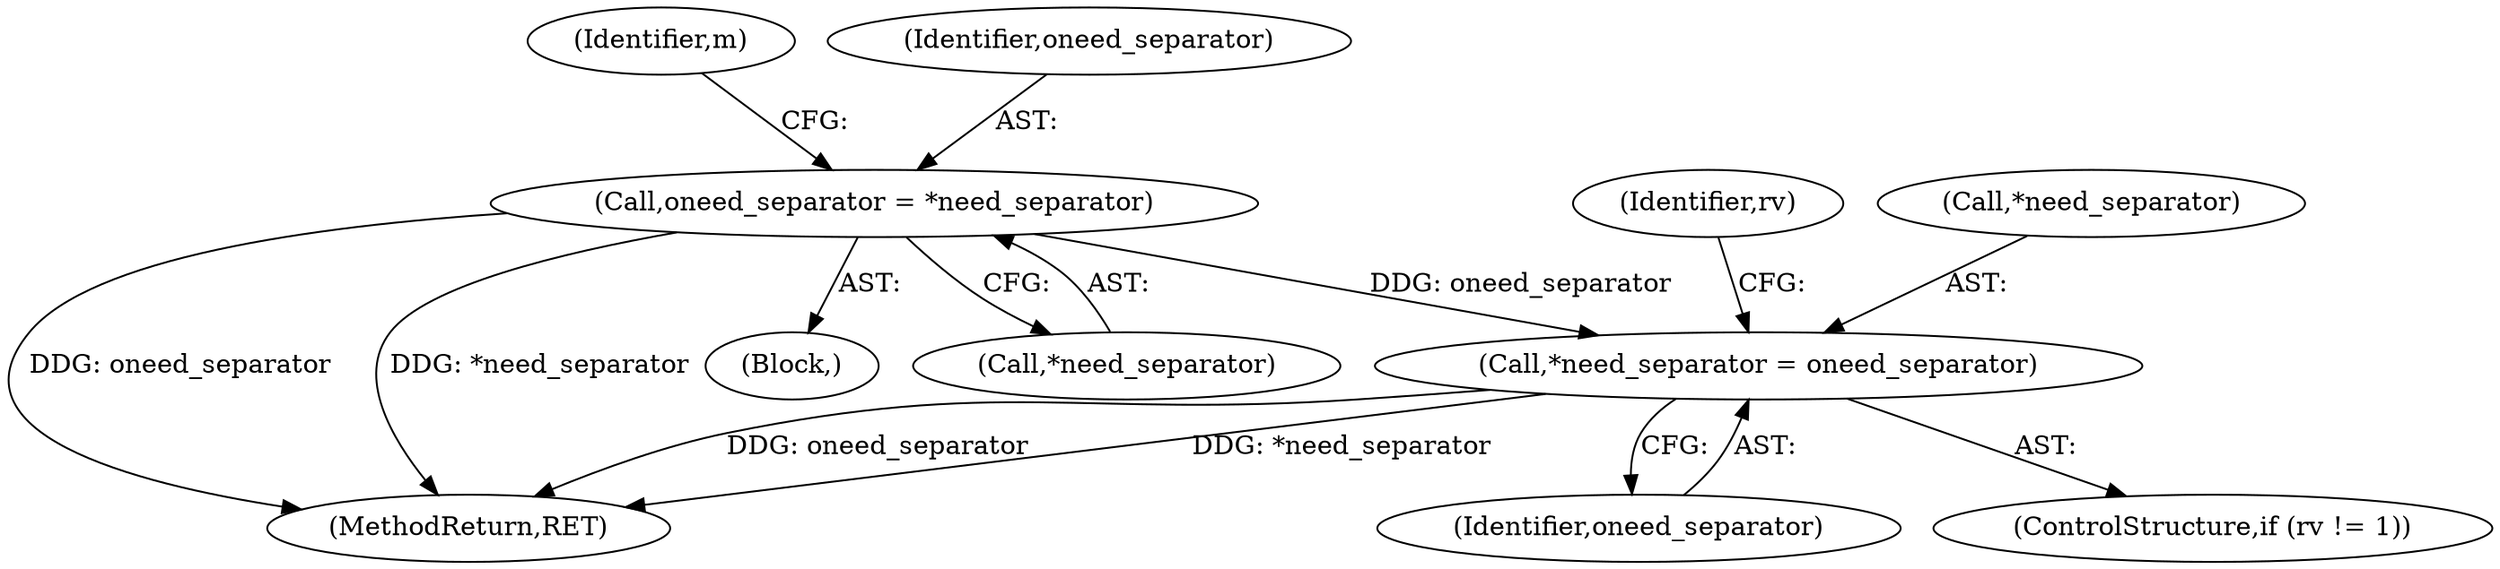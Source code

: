 digraph "0_file_4a284c89d6ef11aca34da65da7d673050a5ea320_4@pointer" {
"1001741" [label="(Call,*need_separator = oneed_separator)"];
"1001701" [label="(Call,oneed_separator = *need_separator)"];
"1001737" [label="(ControlStructure,if (rv != 1))"];
"1001746" [label="(Identifier,rv)"];
"1001701" [label="(Call,oneed_separator = *need_separator)"];
"1001703" [label="(Call,*need_separator)"];
"1001708" [label="(Identifier,m)"];
"1001777" [label="(MethodReturn,RET)"];
"1001741" [label="(Call,*need_separator = oneed_separator)"];
"1001742" [label="(Call,*need_separator)"];
"1001702" [label="(Identifier,oneed_separator)"];
"1001449" [label="(Block,)"];
"1001744" [label="(Identifier,oneed_separator)"];
"1001741" -> "1001737"  [label="AST: "];
"1001741" -> "1001744"  [label="CFG: "];
"1001742" -> "1001741"  [label="AST: "];
"1001744" -> "1001741"  [label="AST: "];
"1001746" -> "1001741"  [label="CFG: "];
"1001741" -> "1001777"  [label="DDG: *need_separator"];
"1001741" -> "1001777"  [label="DDG: oneed_separator"];
"1001701" -> "1001741"  [label="DDG: oneed_separator"];
"1001701" -> "1001449"  [label="AST: "];
"1001701" -> "1001703"  [label="CFG: "];
"1001702" -> "1001701"  [label="AST: "];
"1001703" -> "1001701"  [label="AST: "];
"1001708" -> "1001701"  [label="CFG: "];
"1001701" -> "1001777"  [label="DDG: oneed_separator"];
"1001701" -> "1001777"  [label="DDG: *need_separator"];
}
